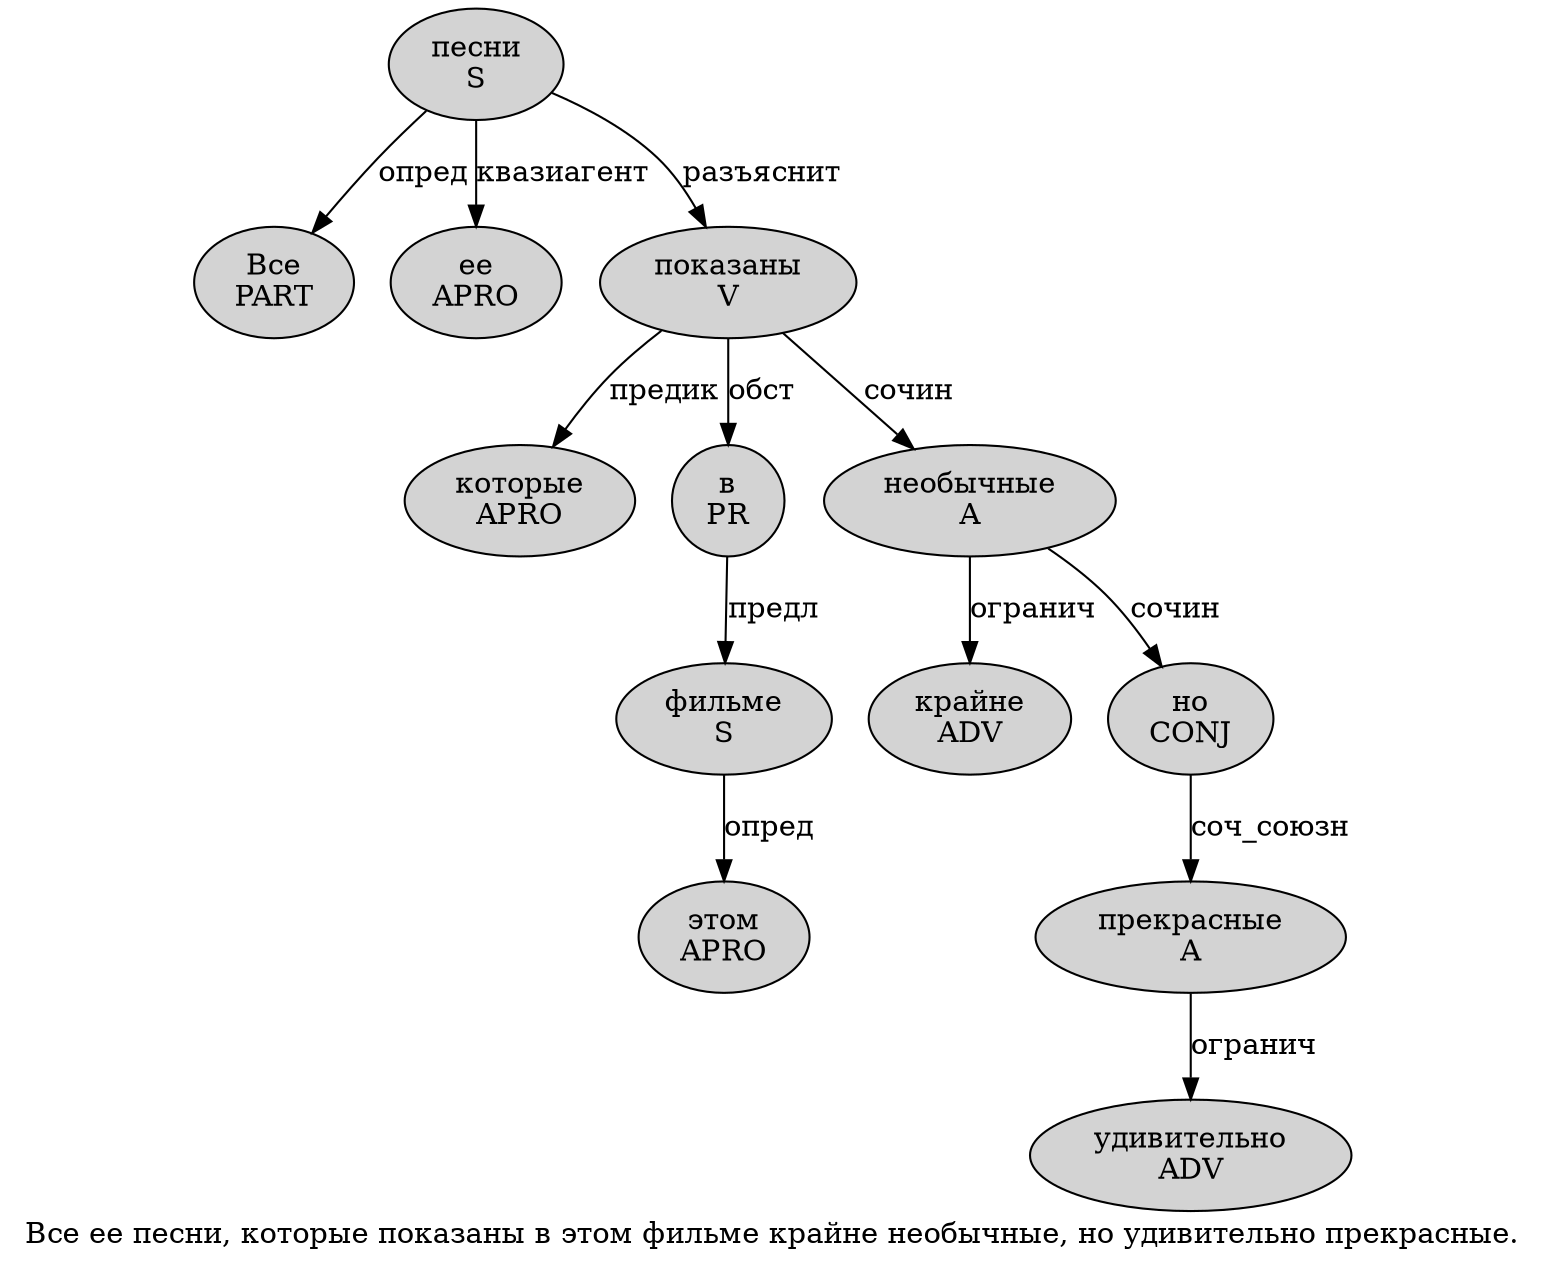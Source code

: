 digraph SENTENCE_739 {
	graph [label="Все ее песни, которые показаны в этом фильме крайне необычные, но удивительно прекрасные."]
	node [style=filled]
		0 [label="Все
PART" color="" fillcolor=lightgray penwidth=1 shape=ellipse]
		1 [label="ее
APRO" color="" fillcolor=lightgray penwidth=1 shape=ellipse]
		2 [label="песни
S" color="" fillcolor=lightgray penwidth=1 shape=ellipse]
		4 [label="которые
APRO" color="" fillcolor=lightgray penwidth=1 shape=ellipse]
		5 [label="показаны
V" color="" fillcolor=lightgray penwidth=1 shape=ellipse]
		6 [label="в
PR" color="" fillcolor=lightgray penwidth=1 shape=ellipse]
		7 [label="этом
APRO" color="" fillcolor=lightgray penwidth=1 shape=ellipse]
		8 [label="фильме
S" color="" fillcolor=lightgray penwidth=1 shape=ellipse]
		9 [label="крайне
ADV" color="" fillcolor=lightgray penwidth=1 shape=ellipse]
		10 [label="необычные
A" color="" fillcolor=lightgray penwidth=1 shape=ellipse]
		12 [label="но
CONJ" color="" fillcolor=lightgray penwidth=1 shape=ellipse]
		13 [label="удивительно
ADV" color="" fillcolor=lightgray penwidth=1 shape=ellipse]
		14 [label="прекрасные
A" color="" fillcolor=lightgray penwidth=1 shape=ellipse]
			2 -> 0 [label="опред"]
			2 -> 1 [label="квазиагент"]
			2 -> 5 [label="разъяснит"]
			12 -> 14 [label="соч_союзн"]
			6 -> 8 [label="предл"]
			5 -> 4 [label="предик"]
			5 -> 6 [label="обст"]
			5 -> 10 [label="сочин"]
			10 -> 9 [label="огранич"]
			10 -> 12 [label="сочин"]
			14 -> 13 [label="огранич"]
			8 -> 7 [label="опред"]
}